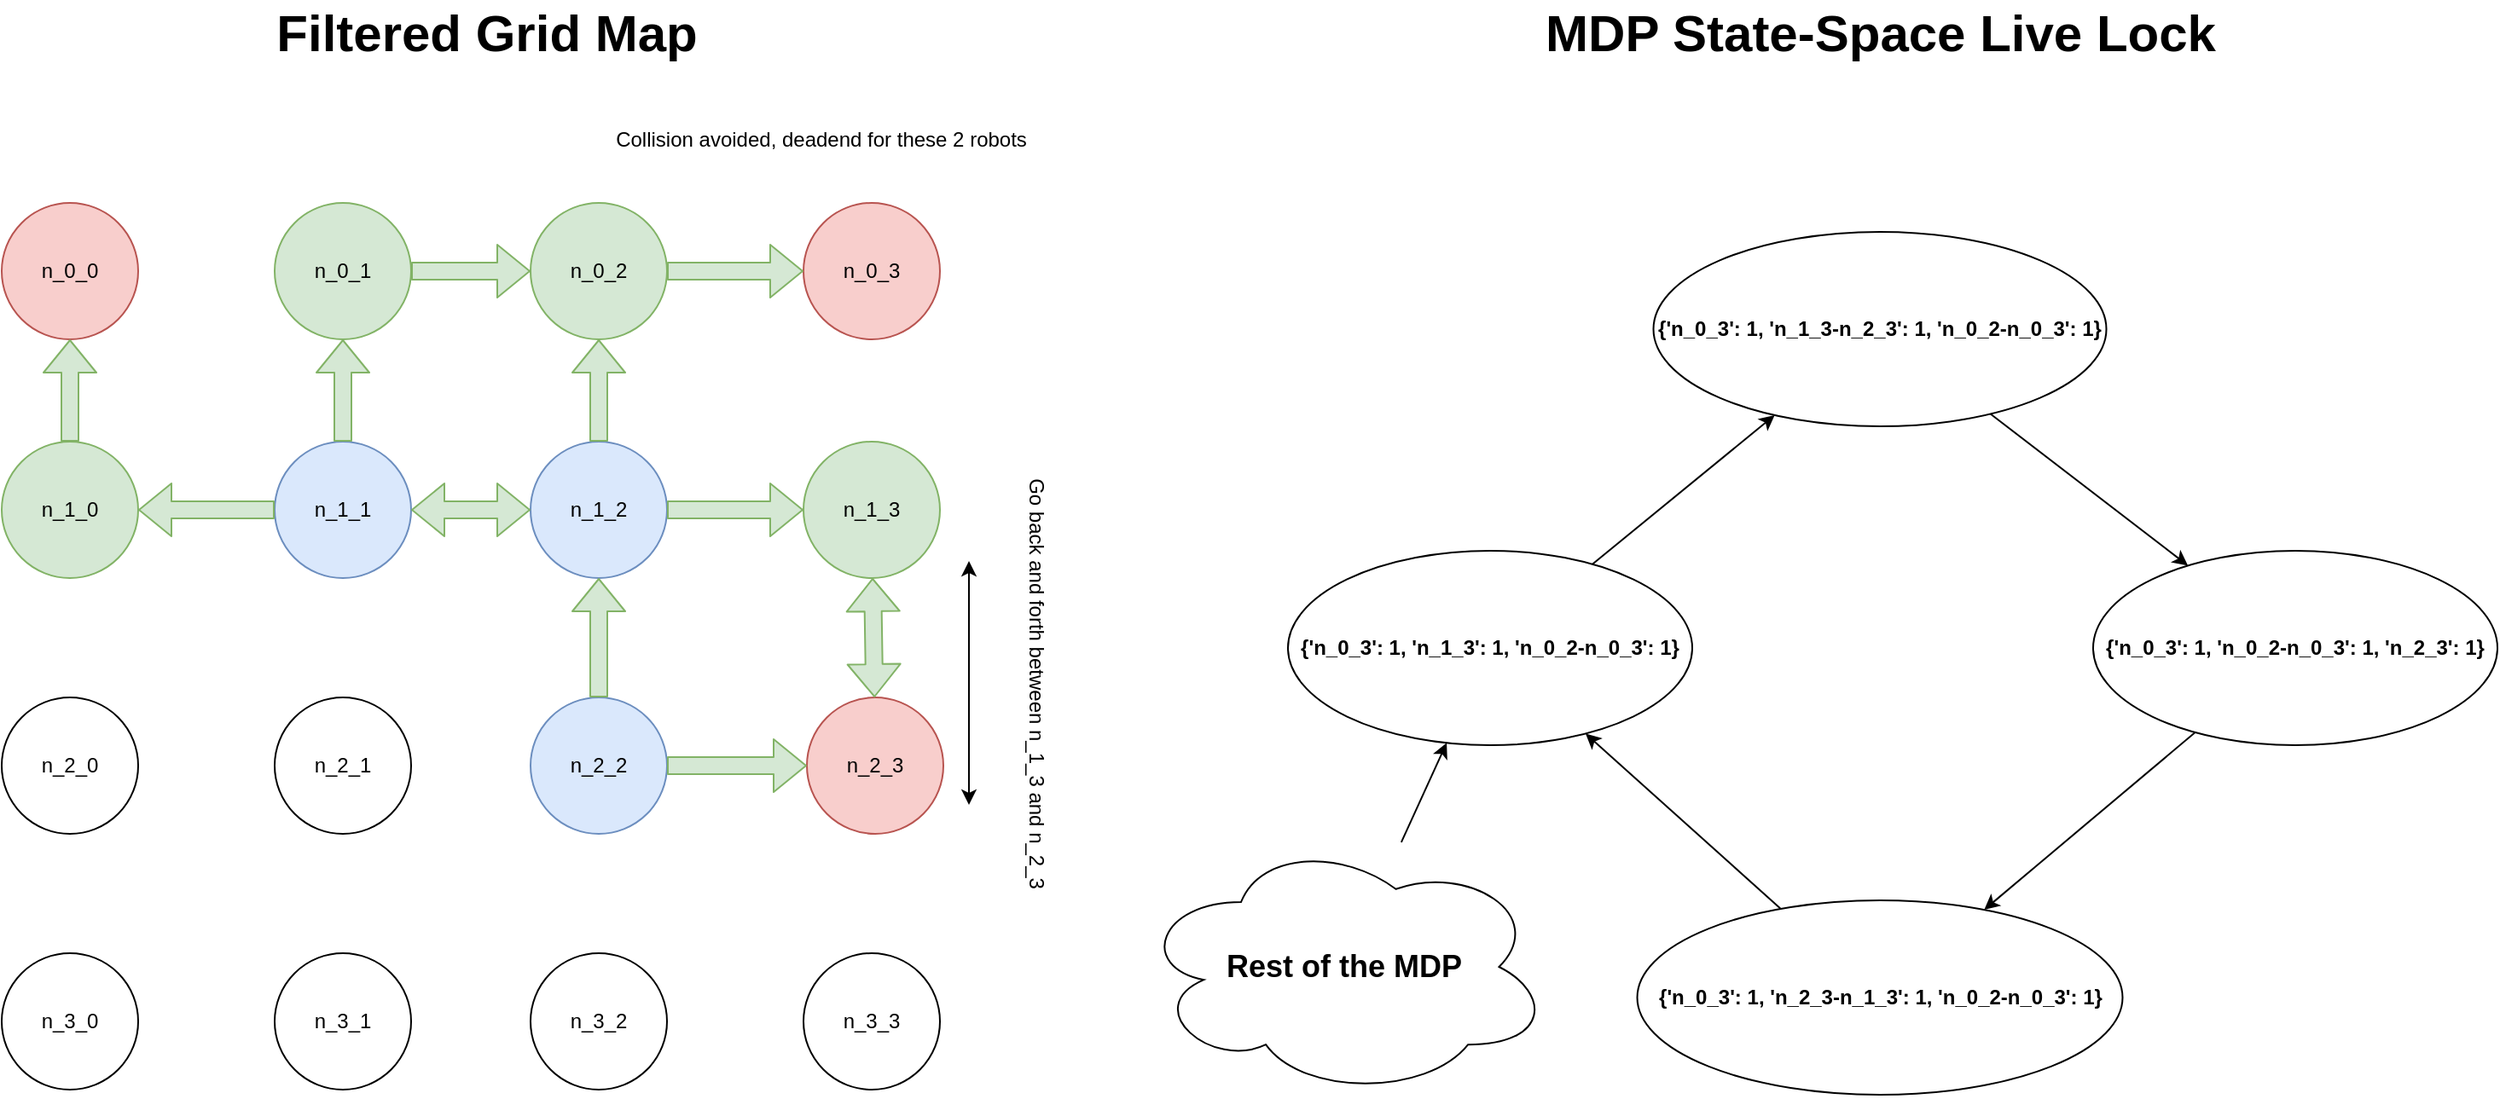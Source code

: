 <mxfile version="14.6.6" type="github">
  <diagram id="atgp7A_OofQBprnTKgcp" name="Page-1">
    <mxGraphModel dx="2062" dy="1123" grid="0" gridSize="10" guides="1" tooltips="1" connect="1" arrows="1" fold="1" page="0" pageScale="1" pageWidth="827" pageHeight="1169" math="0" shadow="0">
      <root>
        <mxCell id="0" />
        <mxCell id="1" parent="0" />
        <mxCell id="izqqawYkYHoVplUdzcl--1" value="n_0_0" style="ellipse;whiteSpace=wrap;html=1;aspect=fixed;fillColor=#f8cecc;strokeColor=#b85450;" parent="1" vertex="1">
          <mxGeometry x="340" y="380" width="80" height="80" as="geometry" />
        </mxCell>
        <mxCell id="izqqawYkYHoVplUdzcl--2" value="n_1_0" style="ellipse;whiteSpace=wrap;html=1;aspect=fixed;fillColor=#d5e8d4;strokeColor=#82b366;" parent="1" vertex="1">
          <mxGeometry x="340" y="520" width="80" height="80" as="geometry" />
        </mxCell>
        <mxCell id="izqqawYkYHoVplUdzcl--3" value="n_2_0" style="ellipse;whiteSpace=wrap;html=1;aspect=fixed;" parent="1" vertex="1">
          <mxGeometry x="340" y="670" width="80" height="80" as="geometry" />
        </mxCell>
        <mxCell id="izqqawYkYHoVplUdzcl--4" value="n_3_0" style="ellipse;whiteSpace=wrap;html=1;aspect=fixed;" parent="1" vertex="1">
          <mxGeometry x="340" y="820" width="80" height="80" as="geometry" />
        </mxCell>
        <mxCell id="izqqawYkYHoVplUdzcl--5" value="n_0_1" style="ellipse;whiteSpace=wrap;html=1;aspect=fixed;fillColor=#d5e8d4;strokeColor=#82b366;" parent="1" vertex="1">
          <mxGeometry x="500" y="380" width="80" height="80" as="geometry" />
        </mxCell>
        <mxCell id="izqqawYkYHoVplUdzcl--6" value="n_0_2" style="ellipse;whiteSpace=wrap;html=1;aspect=fixed;fillColor=#d5e8d4;strokeColor=#82b366;" parent="1" vertex="1">
          <mxGeometry x="650" y="380" width="80" height="80" as="geometry" />
        </mxCell>
        <mxCell id="izqqawYkYHoVplUdzcl--7" value="n_0_3" style="ellipse;whiteSpace=wrap;html=1;aspect=fixed;fillColor=#f8cecc;strokeColor=#b85450;" parent="1" vertex="1">
          <mxGeometry x="810" y="380" width="80" height="80" as="geometry" />
        </mxCell>
        <mxCell id="izqqawYkYHoVplUdzcl--8" value="n_1_1" style="ellipse;whiteSpace=wrap;html=1;aspect=fixed;fillColor=#dae8fc;strokeColor=#6c8ebf;" parent="1" vertex="1">
          <mxGeometry x="500" y="520" width="80" height="80" as="geometry" />
        </mxCell>
        <mxCell id="izqqawYkYHoVplUdzcl--9" value="n_1_2" style="ellipse;whiteSpace=wrap;html=1;aspect=fixed;fillColor=#dae8fc;strokeColor=#6c8ebf;" parent="1" vertex="1">
          <mxGeometry x="650" y="520" width="80" height="80" as="geometry" />
        </mxCell>
        <mxCell id="izqqawYkYHoVplUdzcl--10" value="n_1_3" style="ellipse;whiteSpace=wrap;html=1;aspect=fixed;fillColor=#d5e8d4;strokeColor=#82b366;" parent="1" vertex="1">
          <mxGeometry x="810" y="520" width="80" height="80" as="geometry" />
        </mxCell>
        <mxCell id="izqqawYkYHoVplUdzcl--11" value="n_2_1" style="ellipse;whiteSpace=wrap;html=1;aspect=fixed;" parent="1" vertex="1">
          <mxGeometry x="500" y="670" width="80" height="80" as="geometry" />
        </mxCell>
        <mxCell id="izqqawYkYHoVplUdzcl--12" value="n_2_2" style="ellipse;whiteSpace=wrap;html=1;aspect=fixed;fillColor=#dae8fc;strokeColor=#6c8ebf;" parent="1" vertex="1">
          <mxGeometry x="650" y="670" width="80" height="80" as="geometry" />
        </mxCell>
        <mxCell id="izqqawYkYHoVplUdzcl--13" value="n_2_3" style="ellipse;whiteSpace=wrap;html=1;aspect=fixed;fillColor=#f8cecc;strokeColor=#b85450;" parent="1" vertex="1">
          <mxGeometry x="812" y="670" width="80" height="80" as="geometry" />
        </mxCell>
        <mxCell id="izqqawYkYHoVplUdzcl--14" value="n_3_1" style="ellipse;whiteSpace=wrap;html=1;aspect=fixed;" parent="1" vertex="1">
          <mxGeometry x="500" y="820" width="80" height="80" as="geometry" />
        </mxCell>
        <mxCell id="izqqawYkYHoVplUdzcl--15" value="n_3_2" style="ellipse;whiteSpace=wrap;html=1;aspect=fixed;" parent="1" vertex="1">
          <mxGeometry x="650" y="820" width="80" height="80" as="geometry" />
        </mxCell>
        <mxCell id="izqqawYkYHoVplUdzcl--16" value="n_3_3" style="ellipse;whiteSpace=wrap;html=1;aspect=fixed;" parent="1" vertex="1">
          <mxGeometry x="810" y="820" width="80" height="80" as="geometry" />
        </mxCell>
        <mxCell id="izqqawYkYHoVplUdzcl--17" value="" style="shape=flexArrow;endArrow=classic;html=1;fillColor=#d5e8d4;strokeColor=#82b366;" parent="1" source="izqqawYkYHoVplUdzcl--8" target="izqqawYkYHoVplUdzcl--5" edge="1">
          <mxGeometry width="50" height="50" relative="1" as="geometry">
            <mxPoint x="457" y="635" as="sourcePoint" />
            <mxPoint x="507" y="585" as="targetPoint" />
          </mxGeometry>
        </mxCell>
        <mxCell id="izqqawYkYHoVplUdzcl--18" value="" style="shape=flexArrow;endArrow=classic;html=1;fillColor=#d5e8d4;strokeColor=#82b366;" parent="1" source="izqqawYkYHoVplUdzcl--8" target="izqqawYkYHoVplUdzcl--2" edge="1">
          <mxGeometry width="50" height="50" relative="1" as="geometry">
            <mxPoint x="457" y="635" as="sourcePoint" />
            <mxPoint x="507" y="585" as="targetPoint" />
          </mxGeometry>
        </mxCell>
        <mxCell id="izqqawYkYHoVplUdzcl--20" value="" style="shape=flexArrow;endArrow=classic;html=1;entryX=0.5;entryY=1;entryDx=0;entryDy=0;fillColor=#d5e8d4;strokeColor=#82b366;" parent="1" source="izqqawYkYHoVplUdzcl--12" target="izqqawYkYHoVplUdzcl--9" edge="1">
          <mxGeometry width="50" height="50" relative="1" as="geometry">
            <mxPoint x="457" y="635" as="sourcePoint" />
            <mxPoint x="507" y="585" as="targetPoint" />
          </mxGeometry>
        </mxCell>
        <mxCell id="izqqawYkYHoVplUdzcl--21" value="" style="shape=flexArrow;endArrow=classic;html=1;fillColor=#d5e8d4;strokeColor=#82b366;" parent="1" source="izqqawYkYHoVplUdzcl--5" target="izqqawYkYHoVplUdzcl--6" edge="1">
          <mxGeometry width="50" height="50" relative="1" as="geometry">
            <mxPoint x="590" y="434" as="sourcePoint" />
            <mxPoint x="640" y="384" as="targetPoint" />
          </mxGeometry>
        </mxCell>
        <mxCell id="izqqawYkYHoVplUdzcl--22" value="" style="shape=flexArrow;endArrow=classic;html=1;fillColor=#d5e8d4;strokeColor=#82b366;" parent="1" source="izqqawYkYHoVplUdzcl--6" target="izqqawYkYHoVplUdzcl--7" edge="1">
          <mxGeometry width="50" height="50" relative="1" as="geometry">
            <mxPoint x="457" y="635" as="sourcePoint" />
            <mxPoint x="507" y="585" as="targetPoint" />
          </mxGeometry>
        </mxCell>
        <mxCell id="izqqawYkYHoVplUdzcl--23" value="" style="shape=flexArrow;endArrow=classic;html=1;fillColor=#d5e8d4;strokeColor=#82b366;" parent="1" source="izqqawYkYHoVplUdzcl--9" target="izqqawYkYHoVplUdzcl--6" edge="1">
          <mxGeometry width="50" height="50" relative="1" as="geometry">
            <mxPoint x="457" y="635" as="sourcePoint" />
            <mxPoint x="507" y="585" as="targetPoint" />
          </mxGeometry>
        </mxCell>
        <mxCell id="izqqawYkYHoVplUdzcl--28" value="" style="shape=flexArrow;endArrow=classic;html=1;fillColor=#d5e8d4;strokeColor=#82b366;" parent="1" source="izqqawYkYHoVplUdzcl--12" target="izqqawYkYHoVplUdzcl--13" edge="1">
          <mxGeometry width="50" height="50" relative="1" as="geometry">
            <mxPoint x="457" y="635" as="sourcePoint" />
            <mxPoint x="507" y="585" as="targetPoint" />
          </mxGeometry>
        </mxCell>
        <mxCell id="izqqawYkYHoVplUdzcl--31" value="" style="shape=flexArrow;endArrow=classic;html=1;fillColor=#d5e8d4;strokeColor=#82b366;" parent="1" source="izqqawYkYHoVplUdzcl--9" target="izqqawYkYHoVplUdzcl--10" edge="1">
          <mxGeometry width="50" height="50" relative="1" as="geometry">
            <mxPoint x="562" y="569" as="sourcePoint" />
            <mxPoint x="612" y="519" as="targetPoint" />
          </mxGeometry>
        </mxCell>
        <mxCell id="izqqawYkYHoVplUdzcl--41" value="&lt;b&gt;{&#39;n_0_3&#39;: 1, &#39;n_1_3&#39;: 1, &#39;n_0_2-n_0_3&#39;: 1}&lt;/b&gt;" style="ellipse;whiteSpace=wrap;html=1;" parent="1" vertex="1">
          <mxGeometry x="1094" y="584" width="237" height="114" as="geometry" />
        </mxCell>
        <mxCell id="izqqawYkYHoVplUdzcl--42" value="&lt;b&gt;{&#39;n_0_3&#39;: 1, &#39;n_1_3-n_2_3&#39;: 1, &#39;n_0_2-n_0_3&#39;: 1}&lt;/b&gt;" style="ellipse;whiteSpace=wrap;html=1;" parent="1" vertex="1">
          <mxGeometry x="1308.25" y="397" width="265.5" height="114" as="geometry" />
        </mxCell>
        <mxCell id="izqqawYkYHoVplUdzcl--43" value="&lt;b&gt;{&#39;n_0_3&#39;: 1, &#39;n_0_2-n_0_3&#39;: 1, &#39;n_2_3&#39;: 1}&lt;/b&gt;" style="ellipse;whiteSpace=wrap;html=1;" parent="1" vertex="1">
          <mxGeometry x="1566" y="584" width="237" height="114" as="geometry" />
        </mxCell>
        <mxCell id="izqqawYkYHoVplUdzcl--44" value="&lt;b&gt;{&#39;n_0_3&#39;: 1, &#39;n_2_3-n_1_3&#39;: 1, &#39;n_0_2-n_0_3&#39;: 1}&lt;/b&gt;" style="ellipse;whiteSpace=wrap;html=1;" parent="1" vertex="1">
          <mxGeometry x="1298.75" y="789" width="284.5" height="114" as="geometry" />
        </mxCell>
        <mxCell id="izqqawYkYHoVplUdzcl--45" value="" style="endArrow=classic;html=1;" parent="1" source="izqqawYkYHoVplUdzcl--41" target="izqqawYkYHoVplUdzcl--42" edge="1">
          <mxGeometry width="50" height="50" relative="1" as="geometry">
            <mxPoint x="1629" y="445" as="sourcePoint" />
            <mxPoint x="1679" y="395" as="targetPoint" />
          </mxGeometry>
        </mxCell>
        <mxCell id="izqqawYkYHoVplUdzcl--46" value="" style="endArrow=classic;html=1;" parent="1" source="izqqawYkYHoVplUdzcl--42" target="izqqawYkYHoVplUdzcl--43" edge="1">
          <mxGeometry width="50" height="50" relative="1" as="geometry">
            <mxPoint x="1629" y="445" as="sourcePoint" />
            <mxPoint x="1679" y="395" as="targetPoint" />
          </mxGeometry>
        </mxCell>
        <mxCell id="izqqawYkYHoVplUdzcl--47" value="" style="endArrow=classic;html=1;" parent="1" source="izqqawYkYHoVplUdzcl--43" target="izqqawYkYHoVplUdzcl--44" edge="1">
          <mxGeometry width="50" height="50" relative="1" as="geometry">
            <mxPoint x="1629" y="445" as="sourcePoint" />
            <mxPoint x="1679" y="395" as="targetPoint" />
          </mxGeometry>
        </mxCell>
        <mxCell id="izqqawYkYHoVplUdzcl--48" value="" style="endArrow=classic;html=1;" parent="1" source="izqqawYkYHoVplUdzcl--44" target="izqqawYkYHoVplUdzcl--41" edge="1">
          <mxGeometry width="50" height="50" relative="1" as="geometry">
            <mxPoint x="1629" y="445" as="sourcePoint" />
            <mxPoint x="1679" y="395" as="targetPoint" />
          </mxGeometry>
        </mxCell>
        <mxCell id="izqqawYkYHoVplUdzcl--49" value="" style="endArrow=classic;html=1;" parent="1" target="izqqawYkYHoVplUdzcl--41" edge="1" source="YGIhV2ZewroP36HCWnk3-10">
          <mxGeometry width="50" height="50" relative="1" as="geometry">
            <mxPoint x="1125" y="827" as="sourcePoint" />
            <mxPoint x="1276" y="623" as="targetPoint" />
          </mxGeometry>
        </mxCell>
        <mxCell id="izqqawYkYHoVplUdzcl--52" value="" style="shape=flexArrow;endArrow=classic;startArrow=classic;html=1;fillColor=#d5e8d4;strokeColor=#82b366;" parent="1" source="izqqawYkYHoVplUdzcl--13" target="izqqawYkYHoVplUdzcl--10" edge="1">
          <mxGeometry width="100" height="100" relative="1" as="geometry">
            <mxPoint x="445" y="724" as="sourcePoint" />
            <mxPoint x="545" y="624" as="targetPoint" />
          </mxGeometry>
        </mxCell>
        <mxCell id="izqqawYkYHoVplUdzcl--55" value="" style="shape=flexArrow;endArrow=classic;startArrow=classic;html=1;fillColor=#d5e8d4;strokeColor=#82b366;" parent="1" source="izqqawYkYHoVplUdzcl--8" target="izqqawYkYHoVplUdzcl--9" edge="1">
          <mxGeometry width="100" height="100" relative="1" as="geometry">
            <mxPoint x="542" y="668" as="sourcePoint" />
            <mxPoint x="642" y="568" as="targetPoint" />
          </mxGeometry>
        </mxCell>
        <mxCell id="izqqawYkYHoVplUdzcl--58" value="" style="shape=flexArrow;endArrow=classic;html=1;fillColor=#d5e8d4;strokeColor=#82b366;" parent="1" source="izqqawYkYHoVplUdzcl--2" target="izqqawYkYHoVplUdzcl--1" edge="1">
          <mxGeometry width="50" height="50" relative="1" as="geometry">
            <mxPoint x="567" y="643" as="sourcePoint" />
            <mxPoint x="617" y="593" as="targetPoint" />
          </mxGeometry>
        </mxCell>
        <mxCell id="YGIhV2ZewroP36HCWnk3-2" value="" style="shape=image;html=1;verticalAlign=top;verticalLabelPosition=bottom;labelBackgroundColor=#ffffff;imageAspect=0;aspect=fixed;image=https://cdn4.iconfinder.com/data/icons/iconsimple-logotypes/512/android-128.png" vertex="1" parent="1">
          <mxGeometry x="865" y="536" width="48" height="48" as="geometry" />
        </mxCell>
        <mxCell id="YGIhV2ZewroP36HCWnk3-3" value="" style="shape=image;html=1;verticalAlign=top;verticalLabelPosition=bottom;labelBackgroundColor=#ffffff;imageAspect=0;aspect=fixed;image=https://cdn4.iconfinder.com/data/icons/iconsimple-logotypes/512/android-128.png" vertex="1" parent="1">
          <mxGeometry x="826" y="358" width="48" height="48" as="geometry" />
        </mxCell>
        <mxCell id="YGIhV2ZewroP36HCWnk3-4" value="" style="shape=image;html=1;verticalAlign=top;verticalLabelPosition=bottom;labelBackgroundColor=#ffffff;imageAspect=0;aspect=fixed;image=https://cdn4.iconfinder.com/data/icons/iconsimple-logotypes/512/android-128.png" vertex="1" parent="1">
          <mxGeometry x="742" y="358" width="48" height="48" as="geometry" />
        </mxCell>
        <mxCell id="YGIhV2ZewroP36HCWnk3-5" value="Collision avoided, deadend for these 2 robots" style="text;html=1;align=center;verticalAlign=middle;resizable=0;points=[];autosize=1;strokeColor=none;" vertex="1" parent="1">
          <mxGeometry x="694" y="334" width="251" height="18" as="geometry" />
        </mxCell>
        <mxCell id="YGIhV2ZewroP36HCWnk3-6" value="Go back and forth between n_1_3 and n_2_3" style="text;html=1;align=center;verticalAlign=middle;resizable=0;points=[];autosize=1;strokeColor=none;rotation=90;" vertex="1" parent="1">
          <mxGeometry x="821" y="652" width="251" height="18" as="geometry" />
        </mxCell>
        <mxCell id="YGIhV2ZewroP36HCWnk3-7" value="&lt;b&gt;&lt;font style=&quot;font-size: 30px&quot;&gt;Filtered Grid Map&lt;/font&gt;&lt;/b&gt;" style="text;html=1;align=center;verticalAlign=middle;resizable=0;points=[];autosize=1;strokeColor=none;" vertex="1" parent="1">
          <mxGeometry x="495" y="267" width="257" height="25" as="geometry" />
        </mxCell>
        <mxCell id="YGIhV2ZewroP36HCWnk3-8" value="" style="endArrow=classic;startArrow=classic;html=1;" edge="1" parent="1">
          <mxGeometry width="50" height="50" relative="1" as="geometry">
            <mxPoint x="907" y="733" as="sourcePoint" />
            <mxPoint x="907" y="590" as="targetPoint" />
          </mxGeometry>
        </mxCell>
        <mxCell id="YGIhV2ZewroP36HCWnk3-9" value="&lt;b&gt;&lt;font style=&quot;font-size: 30px&quot;&gt;MDP State-Space Live Lock&lt;/font&gt;&lt;/b&gt;" style="text;html=1;align=center;verticalAlign=middle;resizable=0;points=[];autosize=1;strokeColor=none;" vertex="1" parent="1">
          <mxGeometry x="1239.5" y="267" width="403" height="25" as="geometry" />
        </mxCell>
        <mxCell id="YGIhV2ZewroP36HCWnk3-10" value="&lt;b&gt;&lt;font style=&quot;font-size: 18px&quot;&gt;Rest of the MDP&lt;/font&gt;&lt;/b&gt;" style="ellipse;shape=cloud;whiteSpace=wrap;html=1;" vertex="1" parent="1">
          <mxGeometry x="1006" y="752" width="242" height="152" as="geometry" />
        </mxCell>
      </root>
    </mxGraphModel>
  </diagram>
</mxfile>
